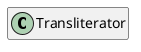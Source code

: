 @startuml
set namespaceSeparator \\
hide members
hide << alias >> circle

class Transliterator
@enduml
